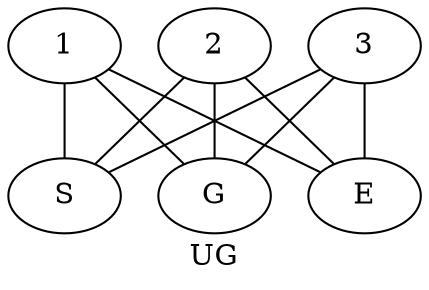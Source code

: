 strict graph  {
	graph [label=UG];
	node [label="\N"];
	1	 [label=1];
	2	 [label=2];
	3	 [label=3];
	S	 [label=S];
	G	 [label=G];
	E	 [label=E];
    1 -- S;
    1 -- G;
    1 -- E;
    2 -- S;
    2 -- G;
    2 -- E;
    3 -- S;
    3 -- G;
    3 -- E;
}

